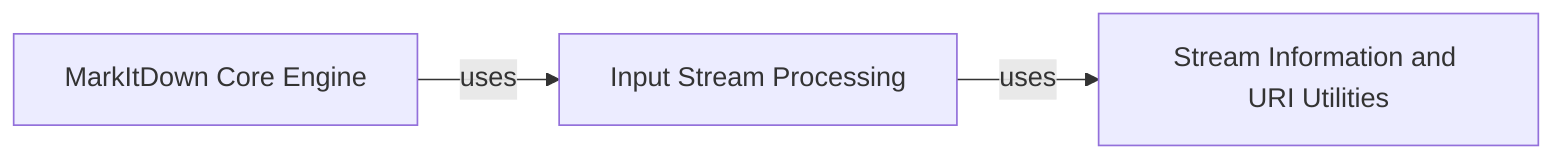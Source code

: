 graph LR
    Input_Stream_Processing["Input Stream Processing"]
    Stream_Information_and_URI_Utilities["Stream Information and URI Utilities"]
    MarkItDown_Core_Engine["MarkItDown Core Engine"]
    Input_Stream_Processing -- "uses" --> Stream_Information_and_URI_Utilities
    MarkItDown_Core_Engine -- "uses" --> Input_Stream_Processing
    click Input_Stream_Processing href "./Input_Stream_Processing.md" "Details"
    click MarkItDown_Core_Engine href "./MarkItDown_Core_Engine.md" "Details"